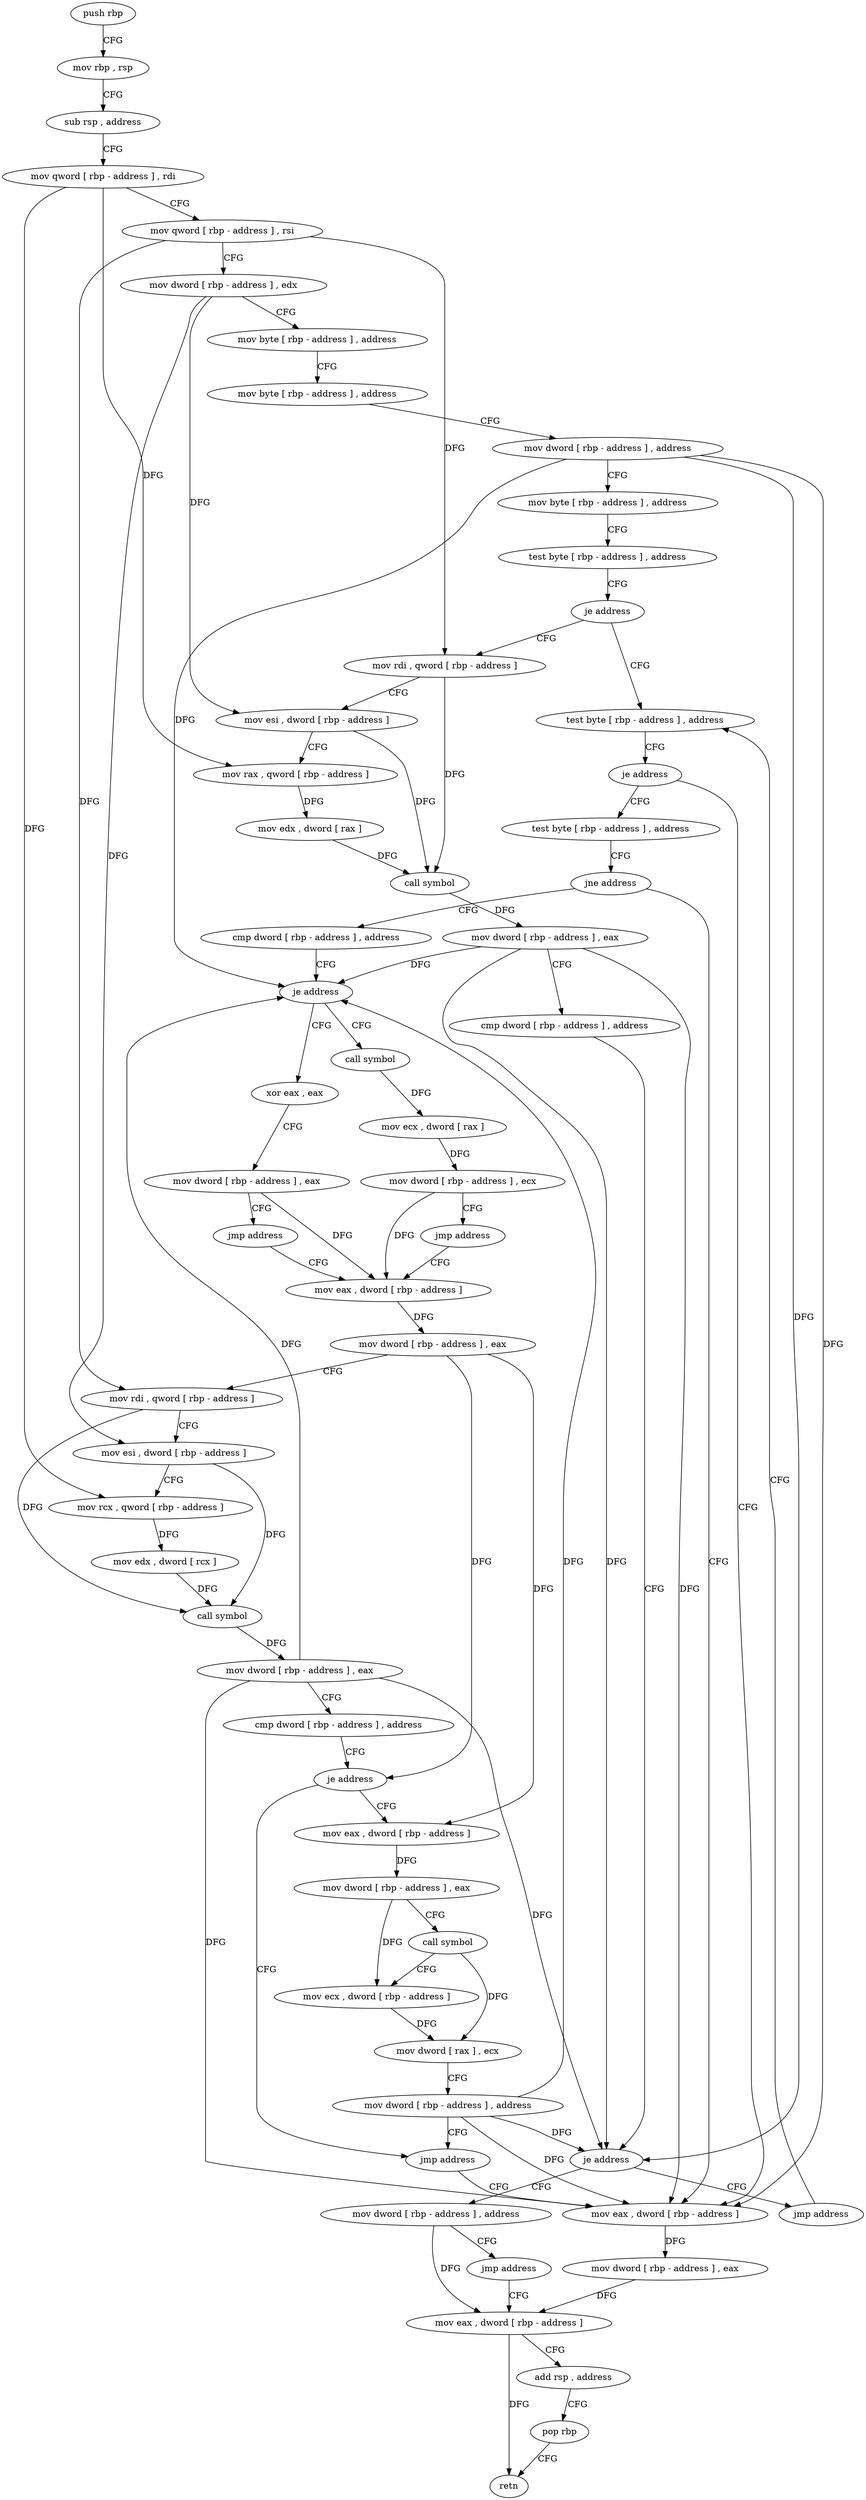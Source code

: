 digraph "func" {
"4313136" [label = "push rbp" ]
"4313137" [label = "mov rbp , rsp" ]
"4313140" [label = "sub rsp , address" ]
"4313144" [label = "mov qword [ rbp - address ] , rdi" ]
"4313148" [label = "mov qword [ rbp - address ] , rsi" ]
"4313152" [label = "mov dword [ rbp - address ] , edx" ]
"4313155" [label = "mov byte [ rbp - address ] , address" ]
"4313159" [label = "mov byte [ rbp - address ] , address" ]
"4313163" [label = "mov dword [ rbp - address ] , address" ]
"4313170" [label = "mov byte [ rbp - address ] , address" ]
"4313174" [label = "test byte [ rbp - address ] , address" ]
"4313178" [label = "je address" ]
"4313232" [label = "test byte [ rbp - address ] , address" ]
"4313184" [label = "mov rdi , qword [ rbp - address ]" ]
"4313236" [label = "je address" ]
"4313352" [label = "mov eax , dword [ rbp - address ]" ]
"4313242" [label = "test byte [ rbp - address ] , address" ]
"4313188" [label = "mov esi , dword [ rbp - address ]" ]
"4313191" [label = "mov rax , qword [ rbp - address ]" ]
"4313195" [label = "mov edx , dword [ rax ]" ]
"4313197" [label = "call symbol" ]
"4313202" [label = "mov dword [ rbp - address ] , eax" ]
"4313205" [label = "cmp dword [ rbp - address ] , address" ]
"4313209" [label = "je address" ]
"4313227" [label = "jmp address" ]
"4313215" [label = "mov dword [ rbp - address ] , address" ]
"4313355" [label = "mov dword [ rbp - address ] , eax" ]
"4313358" [label = "mov eax , dword [ rbp - address ]" ]
"4313246" [label = "jne address" ]
"4313252" [label = "cmp dword [ rbp - address ] , address" ]
"4313222" [label = "jmp address" ]
"4313256" [label = "je address" ]
"4313277" [label = "xor eax , eax" ]
"4313262" [label = "call symbol" ]
"4313361" [label = "add rsp , address" ]
"4313365" [label = "pop rbp" ]
"4313366" [label = "retn" ]
"4313279" [label = "mov dword [ rbp - address ] , eax" ]
"4313282" [label = "jmp address" ]
"4313287" [label = "mov eax , dword [ rbp - address ]" ]
"4313267" [label = "mov ecx , dword [ rax ]" ]
"4313269" [label = "mov dword [ rbp - address ] , ecx" ]
"4313272" [label = "jmp address" ]
"4313290" [label = "mov dword [ rbp - address ] , eax" ]
"4313293" [label = "mov rdi , qword [ rbp - address ]" ]
"4313297" [label = "mov esi , dword [ rbp - address ]" ]
"4313300" [label = "mov rcx , qword [ rbp - address ]" ]
"4313304" [label = "mov edx , dword [ rcx ]" ]
"4313306" [label = "call symbol" ]
"4313311" [label = "mov dword [ rbp - address ] , eax" ]
"4313314" [label = "cmp dword [ rbp - address ] , address" ]
"4313318" [label = "je address" ]
"4313347" [label = "jmp address" ]
"4313324" [label = "mov eax , dword [ rbp - address ]" ]
"4313327" [label = "mov dword [ rbp - address ] , eax" ]
"4313330" [label = "call symbol" ]
"4313335" [label = "mov ecx , dword [ rbp - address ]" ]
"4313338" [label = "mov dword [ rax ] , ecx" ]
"4313340" [label = "mov dword [ rbp - address ] , address" ]
"4313136" -> "4313137" [ label = "CFG" ]
"4313137" -> "4313140" [ label = "CFG" ]
"4313140" -> "4313144" [ label = "CFG" ]
"4313144" -> "4313148" [ label = "CFG" ]
"4313144" -> "4313191" [ label = "DFG" ]
"4313144" -> "4313300" [ label = "DFG" ]
"4313148" -> "4313152" [ label = "CFG" ]
"4313148" -> "4313184" [ label = "DFG" ]
"4313148" -> "4313293" [ label = "DFG" ]
"4313152" -> "4313155" [ label = "CFG" ]
"4313152" -> "4313188" [ label = "DFG" ]
"4313152" -> "4313297" [ label = "DFG" ]
"4313155" -> "4313159" [ label = "CFG" ]
"4313159" -> "4313163" [ label = "CFG" ]
"4313163" -> "4313170" [ label = "CFG" ]
"4313163" -> "4313209" [ label = "DFG" ]
"4313163" -> "4313352" [ label = "DFG" ]
"4313163" -> "4313256" [ label = "DFG" ]
"4313170" -> "4313174" [ label = "CFG" ]
"4313174" -> "4313178" [ label = "CFG" ]
"4313178" -> "4313232" [ label = "CFG" ]
"4313178" -> "4313184" [ label = "CFG" ]
"4313232" -> "4313236" [ label = "CFG" ]
"4313184" -> "4313188" [ label = "CFG" ]
"4313184" -> "4313197" [ label = "DFG" ]
"4313236" -> "4313352" [ label = "CFG" ]
"4313236" -> "4313242" [ label = "CFG" ]
"4313352" -> "4313355" [ label = "DFG" ]
"4313242" -> "4313246" [ label = "CFG" ]
"4313188" -> "4313191" [ label = "CFG" ]
"4313188" -> "4313197" [ label = "DFG" ]
"4313191" -> "4313195" [ label = "DFG" ]
"4313195" -> "4313197" [ label = "DFG" ]
"4313197" -> "4313202" [ label = "DFG" ]
"4313202" -> "4313205" [ label = "CFG" ]
"4313202" -> "4313209" [ label = "DFG" ]
"4313202" -> "4313352" [ label = "DFG" ]
"4313202" -> "4313256" [ label = "DFG" ]
"4313205" -> "4313209" [ label = "CFG" ]
"4313209" -> "4313227" [ label = "CFG" ]
"4313209" -> "4313215" [ label = "CFG" ]
"4313227" -> "4313232" [ label = "CFG" ]
"4313215" -> "4313222" [ label = "CFG" ]
"4313215" -> "4313358" [ label = "DFG" ]
"4313355" -> "4313358" [ label = "DFG" ]
"4313358" -> "4313361" [ label = "CFG" ]
"4313358" -> "4313366" [ label = "DFG" ]
"4313246" -> "4313352" [ label = "CFG" ]
"4313246" -> "4313252" [ label = "CFG" ]
"4313252" -> "4313256" [ label = "CFG" ]
"4313222" -> "4313358" [ label = "CFG" ]
"4313256" -> "4313277" [ label = "CFG" ]
"4313256" -> "4313262" [ label = "CFG" ]
"4313277" -> "4313279" [ label = "CFG" ]
"4313262" -> "4313267" [ label = "DFG" ]
"4313361" -> "4313365" [ label = "CFG" ]
"4313365" -> "4313366" [ label = "CFG" ]
"4313279" -> "4313282" [ label = "CFG" ]
"4313279" -> "4313287" [ label = "DFG" ]
"4313282" -> "4313287" [ label = "CFG" ]
"4313287" -> "4313290" [ label = "DFG" ]
"4313267" -> "4313269" [ label = "DFG" ]
"4313269" -> "4313272" [ label = "CFG" ]
"4313269" -> "4313287" [ label = "DFG" ]
"4313272" -> "4313287" [ label = "CFG" ]
"4313290" -> "4313293" [ label = "CFG" ]
"4313290" -> "4313318" [ label = "DFG" ]
"4313290" -> "4313324" [ label = "DFG" ]
"4313293" -> "4313297" [ label = "CFG" ]
"4313293" -> "4313306" [ label = "DFG" ]
"4313297" -> "4313300" [ label = "CFG" ]
"4313297" -> "4313306" [ label = "DFG" ]
"4313300" -> "4313304" [ label = "DFG" ]
"4313304" -> "4313306" [ label = "DFG" ]
"4313306" -> "4313311" [ label = "DFG" ]
"4313311" -> "4313314" [ label = "CFG" ]
"4313311" -> "4313209" [ label = "DFG" ]
"4313311" -> "4313352" [ label = "DFG" ]
"4313311" -> "4313256" [ label = "DFG" ]
"4313314" -> "4313318" [ label = "CFG" ]
"4313318" -> "4313347" [ label = "CFG" ]
"4313318" -> "4313324" [ label = "CFG" ]
"4313347" -> "4313352" [ label = "CFG" ]
"4313324" -> "4313327" [ label = "DFG" ]
"4313327" -> "4313330" [ label = "CFG" ]
"4313327" -> "4313335" [ label = "DFG" ]
"4313330" -> "4313335" [ label = "CFG" ]
"4313330" -> "4313338" [ label = "DFG" ]
"4313335" -> "4313338" [ label = "DFG" ]
"4313338" -> "4313340" [ label = "CFG" ]
"4313340" -> "4313347" [ label = "CFG" ]
"4313340" -> "4313209" [ label = "DFG" ]
"4313340" -> "4313352" [ label = "DFG" ]
"4313340" -> "4313256" [ label = "DFG" ]
}
